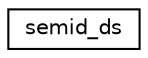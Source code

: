 digraph "Graphical Class Hierarchy"
{
  edge [fontname="Helvetica",fontsize="10",labelfontname="Helvetica",labelfontsize="10"];
  node [fontname="Helvetica",fontsize="10",shape=record];
  rankdir="LR";
  Node0 [label="semid_ds",height=0.2,width=0.4,color="black", fillcolor="white", style="filled",URL="$structsemid__ds.html"];
}
